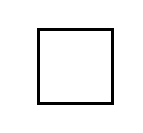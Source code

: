 \definecolor{cffffff}{RGB}{255,255,255}


\begin{tikzpicture}[y=0.80pt,x=0.80pt,yscale=-1, inner sep=0pt, outer sep=0pt]
  \path[draw=black,fill=cffffff,line width=1.120pt,rounded corners=0.0cm]
    (0.7,0.7) rectangle (34.3,34.3);

\end{tikzpicture}
